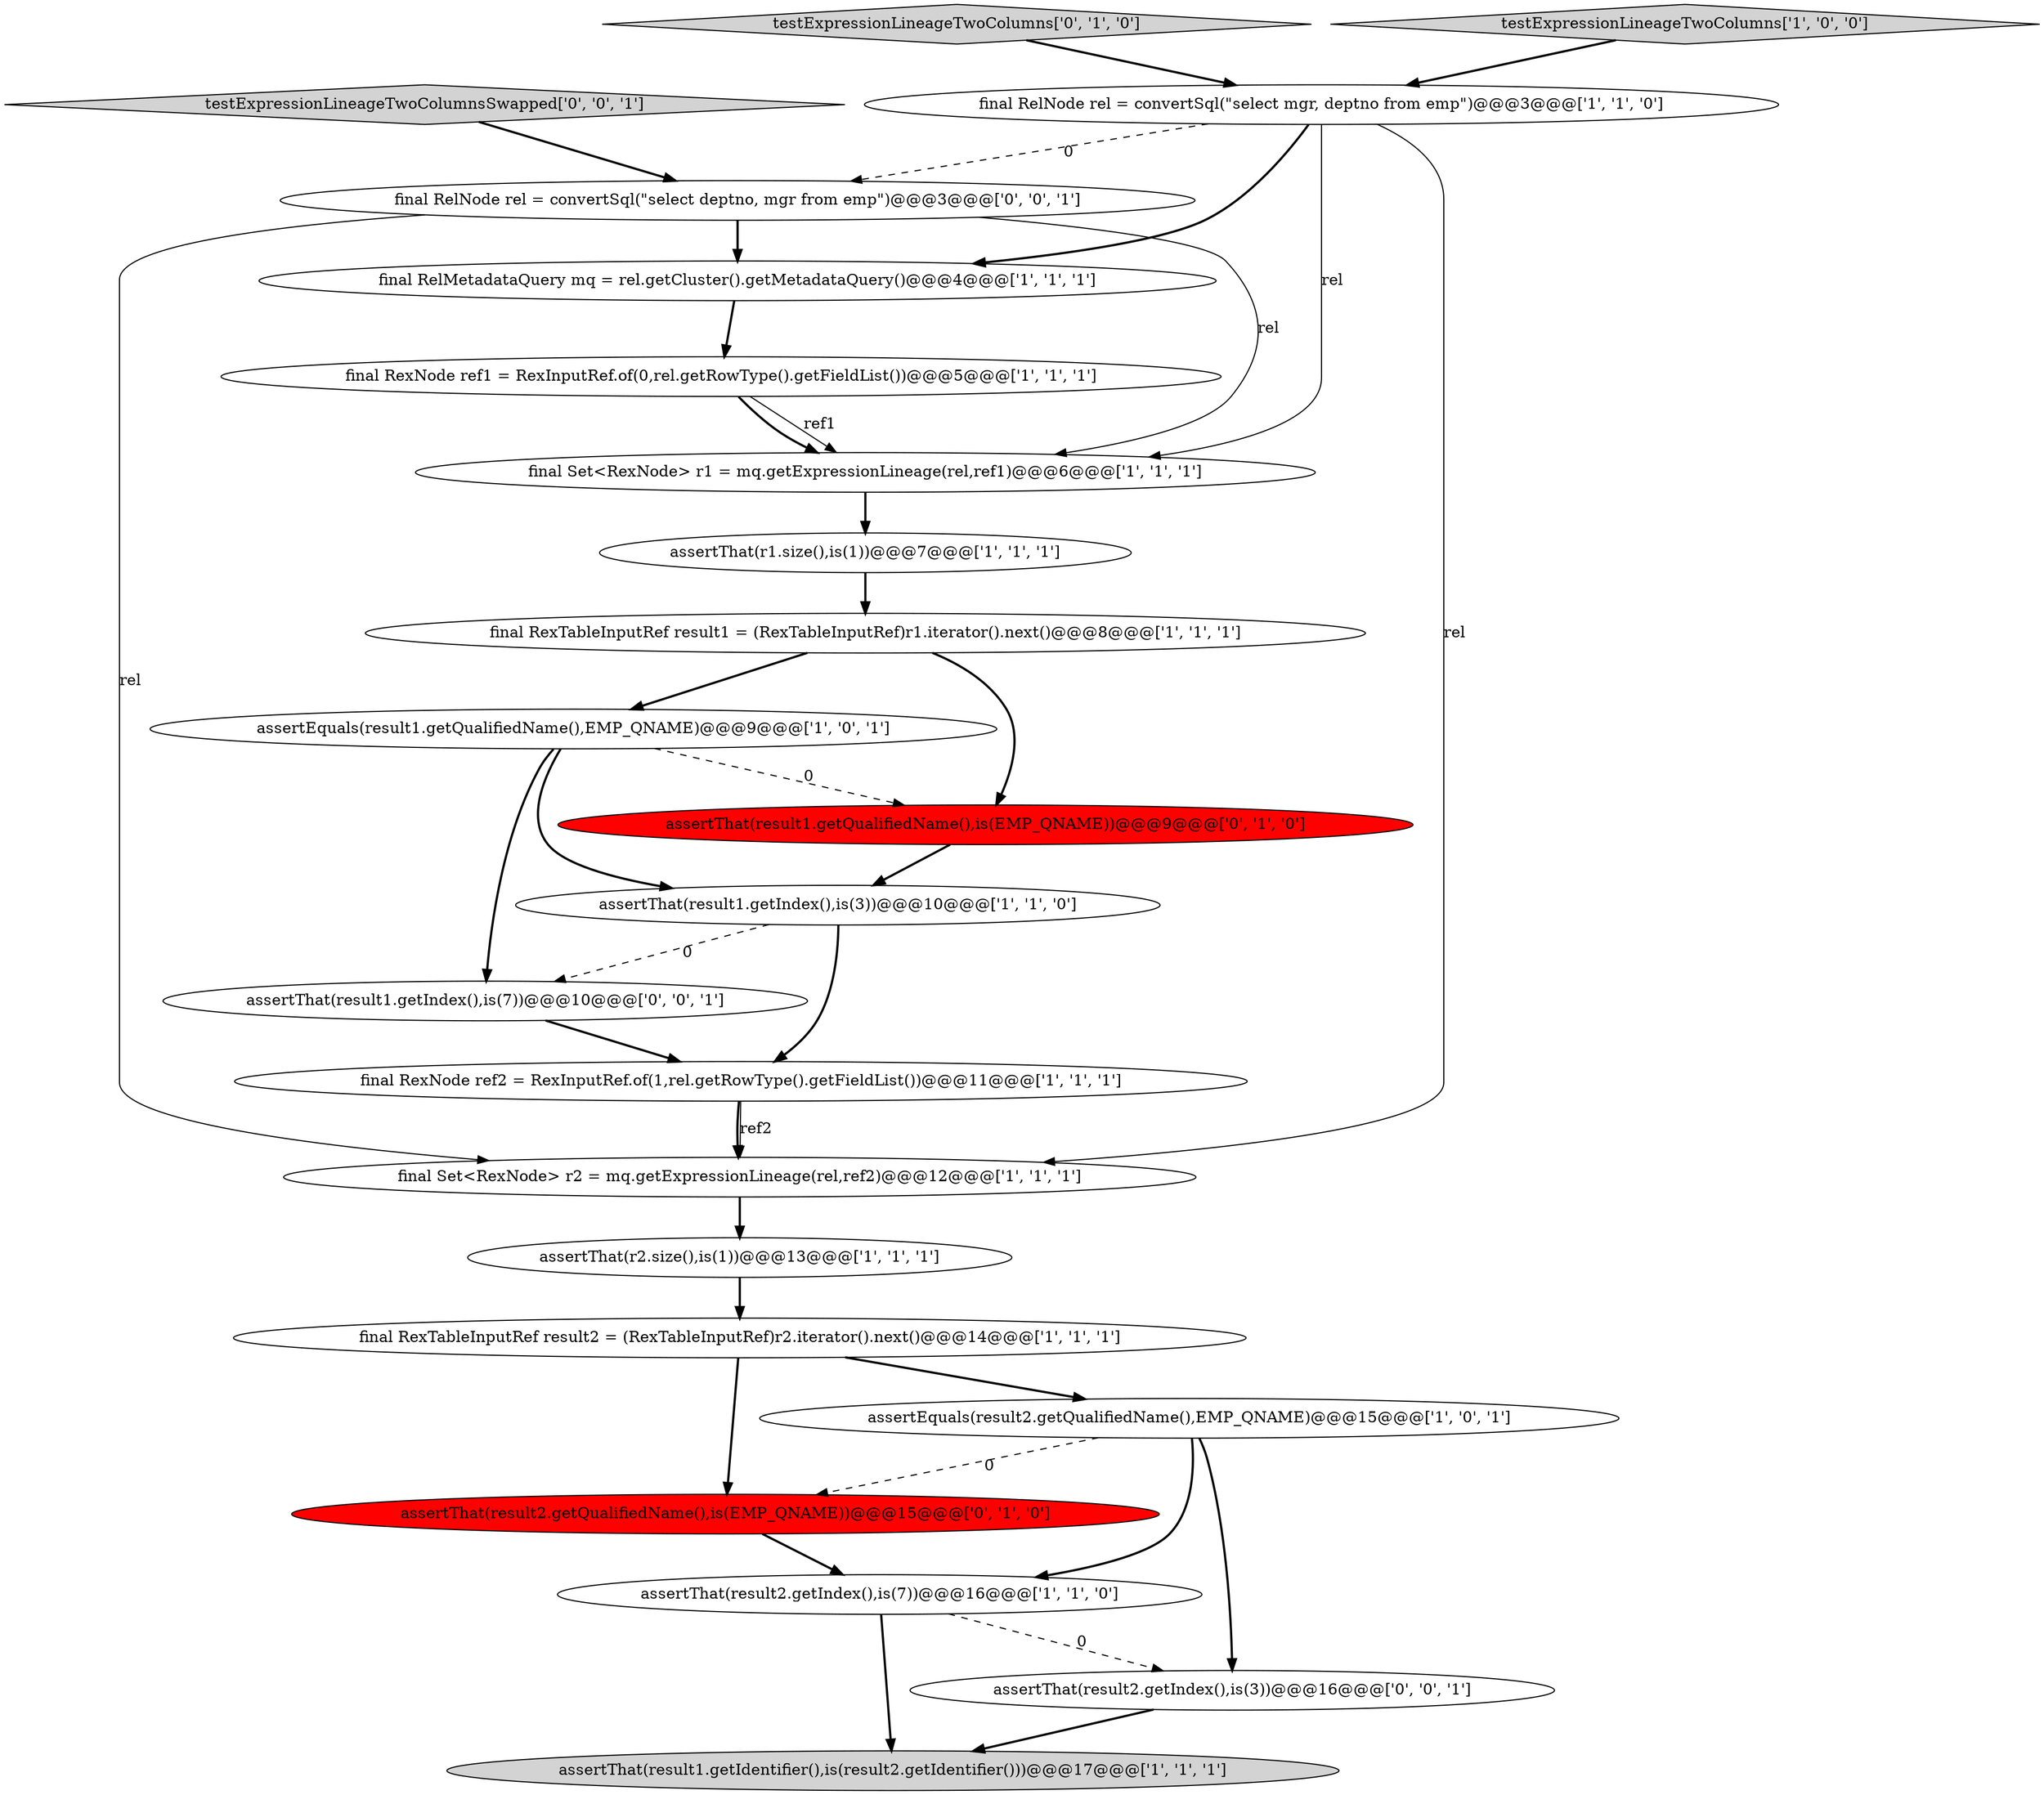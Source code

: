 digraph {
20 [style = filled, label = "final RelNode rel = convertSql(\"select deptno, mgr from emp\")@@@3@@@['0', '0', '1']", fillcolor = white, shape = ellipse image = "AAA0AAABBB3BBB"];
4 [style = filled, label = "assertThat(result2.getIndex(),is(7))@@@16@@@['1', '1', '0']", fillcolor = white, shape = ellipse image = "AAA0AAABBB1BBB"];
1 [style = filled, label = "assertThat(r2.size(),is(1))@@@13@@@['1', '1', '1']", fillcolor = white, shape = ellipse image = "AAA0AAABBB1BBB"];
5 [style = filled, label = "final Set<RexNode> r1 = mq.getExpressionLineage(rel,ref1)@@@6@@@['1', '1', '1']", fillcolor = white, shape = ellipse image = "AAA0AAABBB1BBB"];
0 [style = filled, label = "final RexNode ref1 = RexInputRef.of(0,rel.getRowType().getFieldList())@@@5@@@['1', '1', '1']", fillcolor = white, shape = ellipse image = "AAA0AAABBB1BBB"];
9 [style = filled, label = "assertThat(r1.size(),is(1))@@@7@@@['1', '1', '1']", fillcolor = white, shape = ellipse image = "AAA0AAABBB1BBB"];
21 [style = filled, label = "testExpressionLineageTwoColumnsSwapped['0', '0', '1']", fillcolor = lightgray, shape = diamond image = "AAA0AAABBB3BBB"];
16 [style = filled, label = "testExpressionLineageTwoColumns['0', '1', '0']", fillcolor = lightgray, shape = diamond image = "AAA0AAABBB2BBB"];
10 [style = filled, label = "assertEquals(result2.getQualifiedName(),EMP_QNAME)@@@15@@@['1', '0', '1']", fillcolor = white, shape = ellipse image = "AAA0AAABBB1BBB"];
2 [style = filled, label = "assertEquals(result1.getQualifiedName(),EMP_QNAME)@@@9@@@['1', '0', '1']", fillcolor = white, shape = ellipse image = "AAA0AAABBB1BBB"];
6 [style = filled, label = "final RelMetadataQuery mq = rel.getCluster().getMetadataQuery()@@@4@@@['1', '1', '1']", fillcolor = white, shape = ellipse image = "AAA0AAABBB1BBB"];
17 [style = filled, label = "assertThat(result2.getQualifiedName(),is(EMP_QNAME))@@@15@@@['0', '1', '0']", fillcolor = red, shape = ellipse image = "AAA1AAABBB2BBB"];
22 [style = filled, label = "assertThat(result2.getIndex(),is(3))@@@16@@@['0', '0', '1']", fillcolor = white, shape = ellipse image = "AAA0AAABBB3BBB"];
8 [style = filled, label = "testExpressionLineageTwoColumns['1', '0', '0']", fillcolor = lightgray, shape = diamond image = "AAA0AAABBB1BBB"];
19 [style = filled, label = "assertThat(result1.getIndex(),is(7))@@@10@@@['0', '0', '1']", fillcolor = white, shape = ellipse image = "AAA0AAABBB3BBB"];
12 [style = filled, label = "assertThat(result1.getIndex(),is(3))@@@10@@@['1', '1', '0']", fillcolor = white, shape = ellipse image = "AAA0AAABBB1BBB"];
18 [style = filled, label = "assertThat(result1.getQualifiedName(),is(EMP_QNAME))@@@9@@@['0', '1', '0']", fillcolor = red, shape = ellipse image = "AAA1AAABBB2BBB"];
14 [style = filled, label = "final RexNode ref2 = RexInputRef.of(1,rel.getRowType().getFieldList())@@@11@@@['1', '1', '1']", fillcolor = white, shape = ellipse image = "AAA0AAABBB1BBB"];
3 [style = filled, label = "final RelNode rel = convertSql(\"select mgr, deptno from emp\")@@@3@@@['1', '1', '0']", fillcolor = white, shape = ellipse image = "AAA0AAABBB1BBB"];
7 [style = filled, label = "final RexTableInputRef result1 = (RexTableInputRef)r1.iterator().next()@@@8@@@['1', '1', '1']", fillcolor = white, shape = ellipse image = "AAA0AAABBB1BBB"];
13 [style = filled, label = "final RexTableInputRef result2 = (RexTableInputRef)r2.iterator().next()@@@14@@@['1', '1', '1']", fillcolor = white, shape = ellipse image = "AAA0AAABBB1BBB"];
15 [style = filled, label = "final Set<RexNode> r2 = mq.getExpressionLineage(rel,ref2)@@@12@@@['1', '1', '1']", fillcolor = white, shape = ellipse image = "AAA0AAABBB1BBB"];
11 [style = filled, label = "assertThat(result1.getIdentifier(),is(result2.getIdentifier()))@@@17@@@['1', '1', '1']", fillcolor = lightgray, shape = ellipse image = "AAA0AAABBB1BBB"];
10->22 [style = bold, label=""];
13->10 [style = bold, label=""];
16->3 [style = bold, label=""];
2->19 [style = bold, label=""];
5->9 [style = bold, label=""];
8->3 [style = bold, label=""];
18->12 [style = bold, label=""];
0->5 [style = solid, label="ref1"];
3->6 [style = bold, label=""];
6->0 [style = bold, label=""];
4->22 [style = dashed, label="0"];
20->6 [style = bold, label=""];
9->7 [style = bold, label=""];
1->13 [style = bold, label=""];
2->12 [style = bold, label=""];
3->5 [style = solid, label="rel"];
13->17 [style = bold, label=""];
21->20 [style = bold, label=""];
19->14 [style = bold, label=""];
12->19 [style = dashed, label="0"];
7->2 [style = bold, label=""];
20->5 [style = solid, label="rel"];
3->20 [style = dashed, label="0"];
12->14 [style = bold, label=""];
10->17 [style = dashed, label="0"];
2->18 [style = dashed, label="0"];
10->4 [style = bold, label=""];
7->18 [style = bold, label=""];
3->15 [style = solid, label="rel"];
14->15 [style = bold, label=""];
20->15 [style = solid, label="rel"];
4->11 [style = bold, label=""];
14->15 [style = solid, label="ref2"];
22->11 [style = bold, label=""];
17->4 [style = bold, label=""];
0->5 [style = bold, label=""];
15->1 [style = bold, label=""];
}
